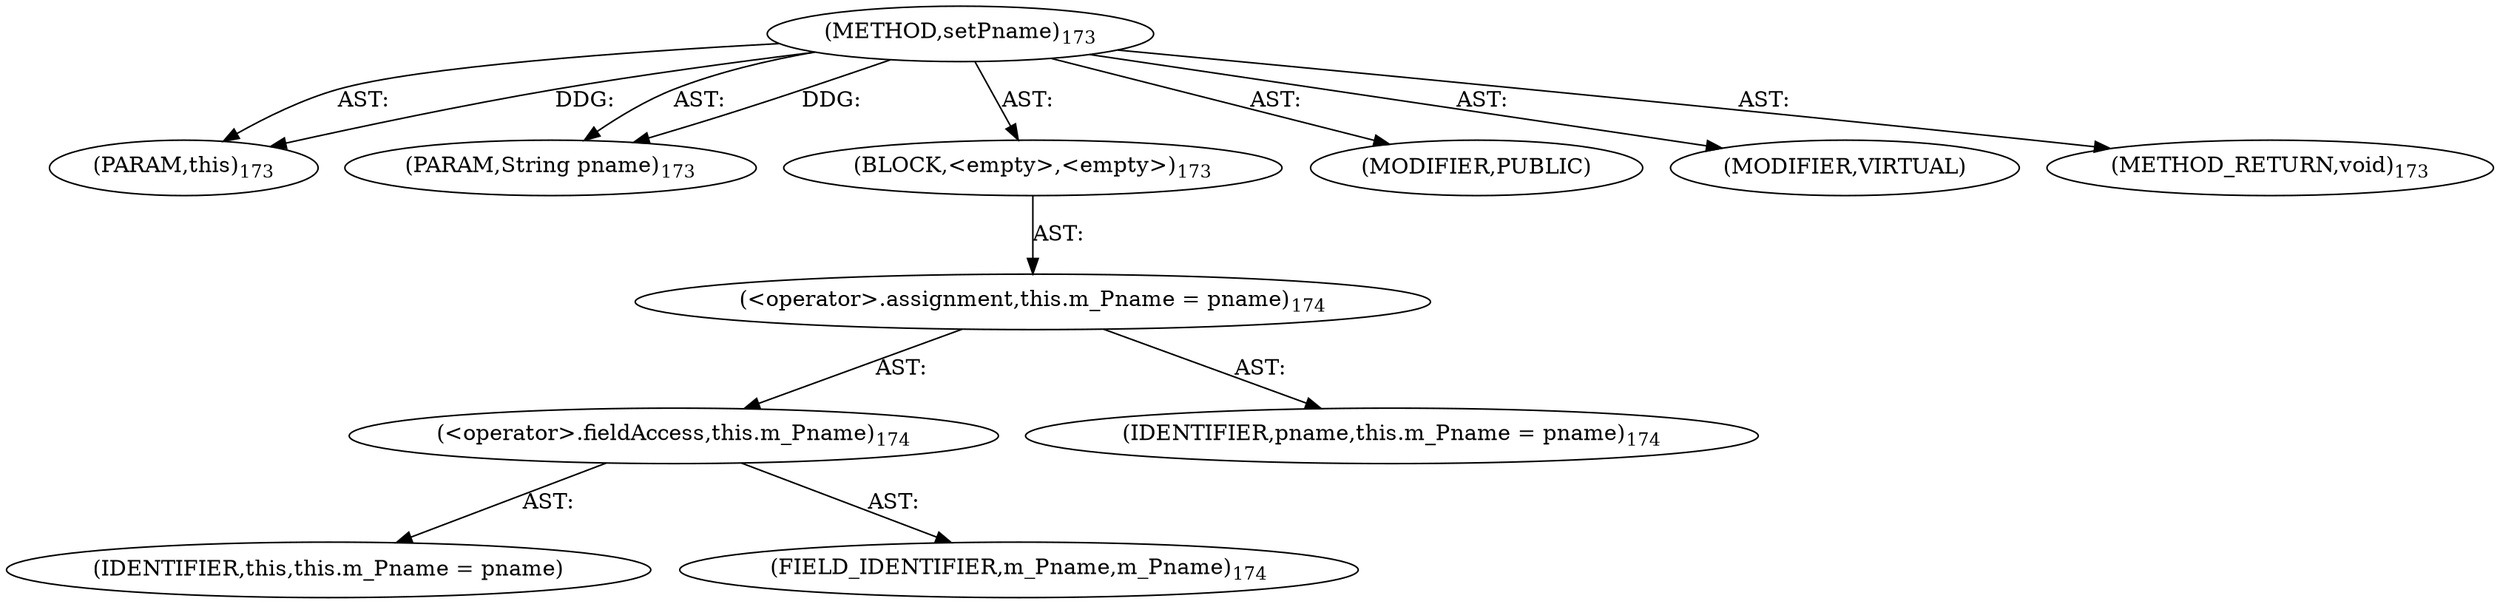 digraph "setPname" {  
"111669149700" [label = <(METHOD,setPname)<SUB>173</SUB>> ]
"115964117001" [label = <(PARAM,this)<SUB>173</SUB>> ]
"115964117002" [label = <(PARAM,String pname)<SUB>173</SUB>> ]
"25769803783" [label = <(BLOCK,&lt;empty&gt;,&lt;empty&gt;)<SUB>173</SUB>> ]
"30064771109" [label = <(&lt;operator&gt;.assignment,this.m_Pname = pname)<SUB>174</SUB>> ]
"30064771110" [label = <(&lt;operator&gt;.fieldAccess,this.m_Pname)<SUB>174</SUB>> ]
"68719476779" [label = <(IDENTIFIER,this,this.m_Pname = pname)> ]
"55834574851" [label = <(FIELD_IDENTIFIER,m_Pname,m_Pname)<SUB>174</SUB>> ]
"68719476780" [label = <(IDENTIFIER,pname,this.m_Pname = pname)<SUB>174</SUB>> ]
"133143986187" [label = <(MODIFIER,PUBLIC)> ]
"133143986188" [label = <(MODIFIER,VIRTUAL)> ]
"128849018884" [label = <(METHOD_RETURN,void)<SUB>173</SUB>> ]
  "111669149700" -> "115964117001"  [ label = "AST: "] 
  "111669149700" -> "115964117002"  [ label = "AST: "] 
  "111669149700" -> "25769803783"  [ label = "AST: "] 
  "111669149700" -> "133143986187"  [ label = "AST: "] 
  "111669149700" -> "133143986188"  [ label = "AST: "] 
  "111669149700" -> "128849018884"  [ label = "AST: "] 
  "25769803783" -> "30064771109"  [ label = "AST: "] 
  "30064771109" -> "30064771110"  [ label = "AST: "] 
  "30064771109" -> "68719476780"  [ label = "AST: "] 
  "30064771110" -> "68719476779"  [ label = "AST: "] 
  "30064771110" -> "55834574851"  [ label = "AST: "] 
  "111669149700" -> "115964117001"  [ label = "DDG: "] 
  "111669149700" -> "115964117002"  [ label = "DDG: "] 
}
